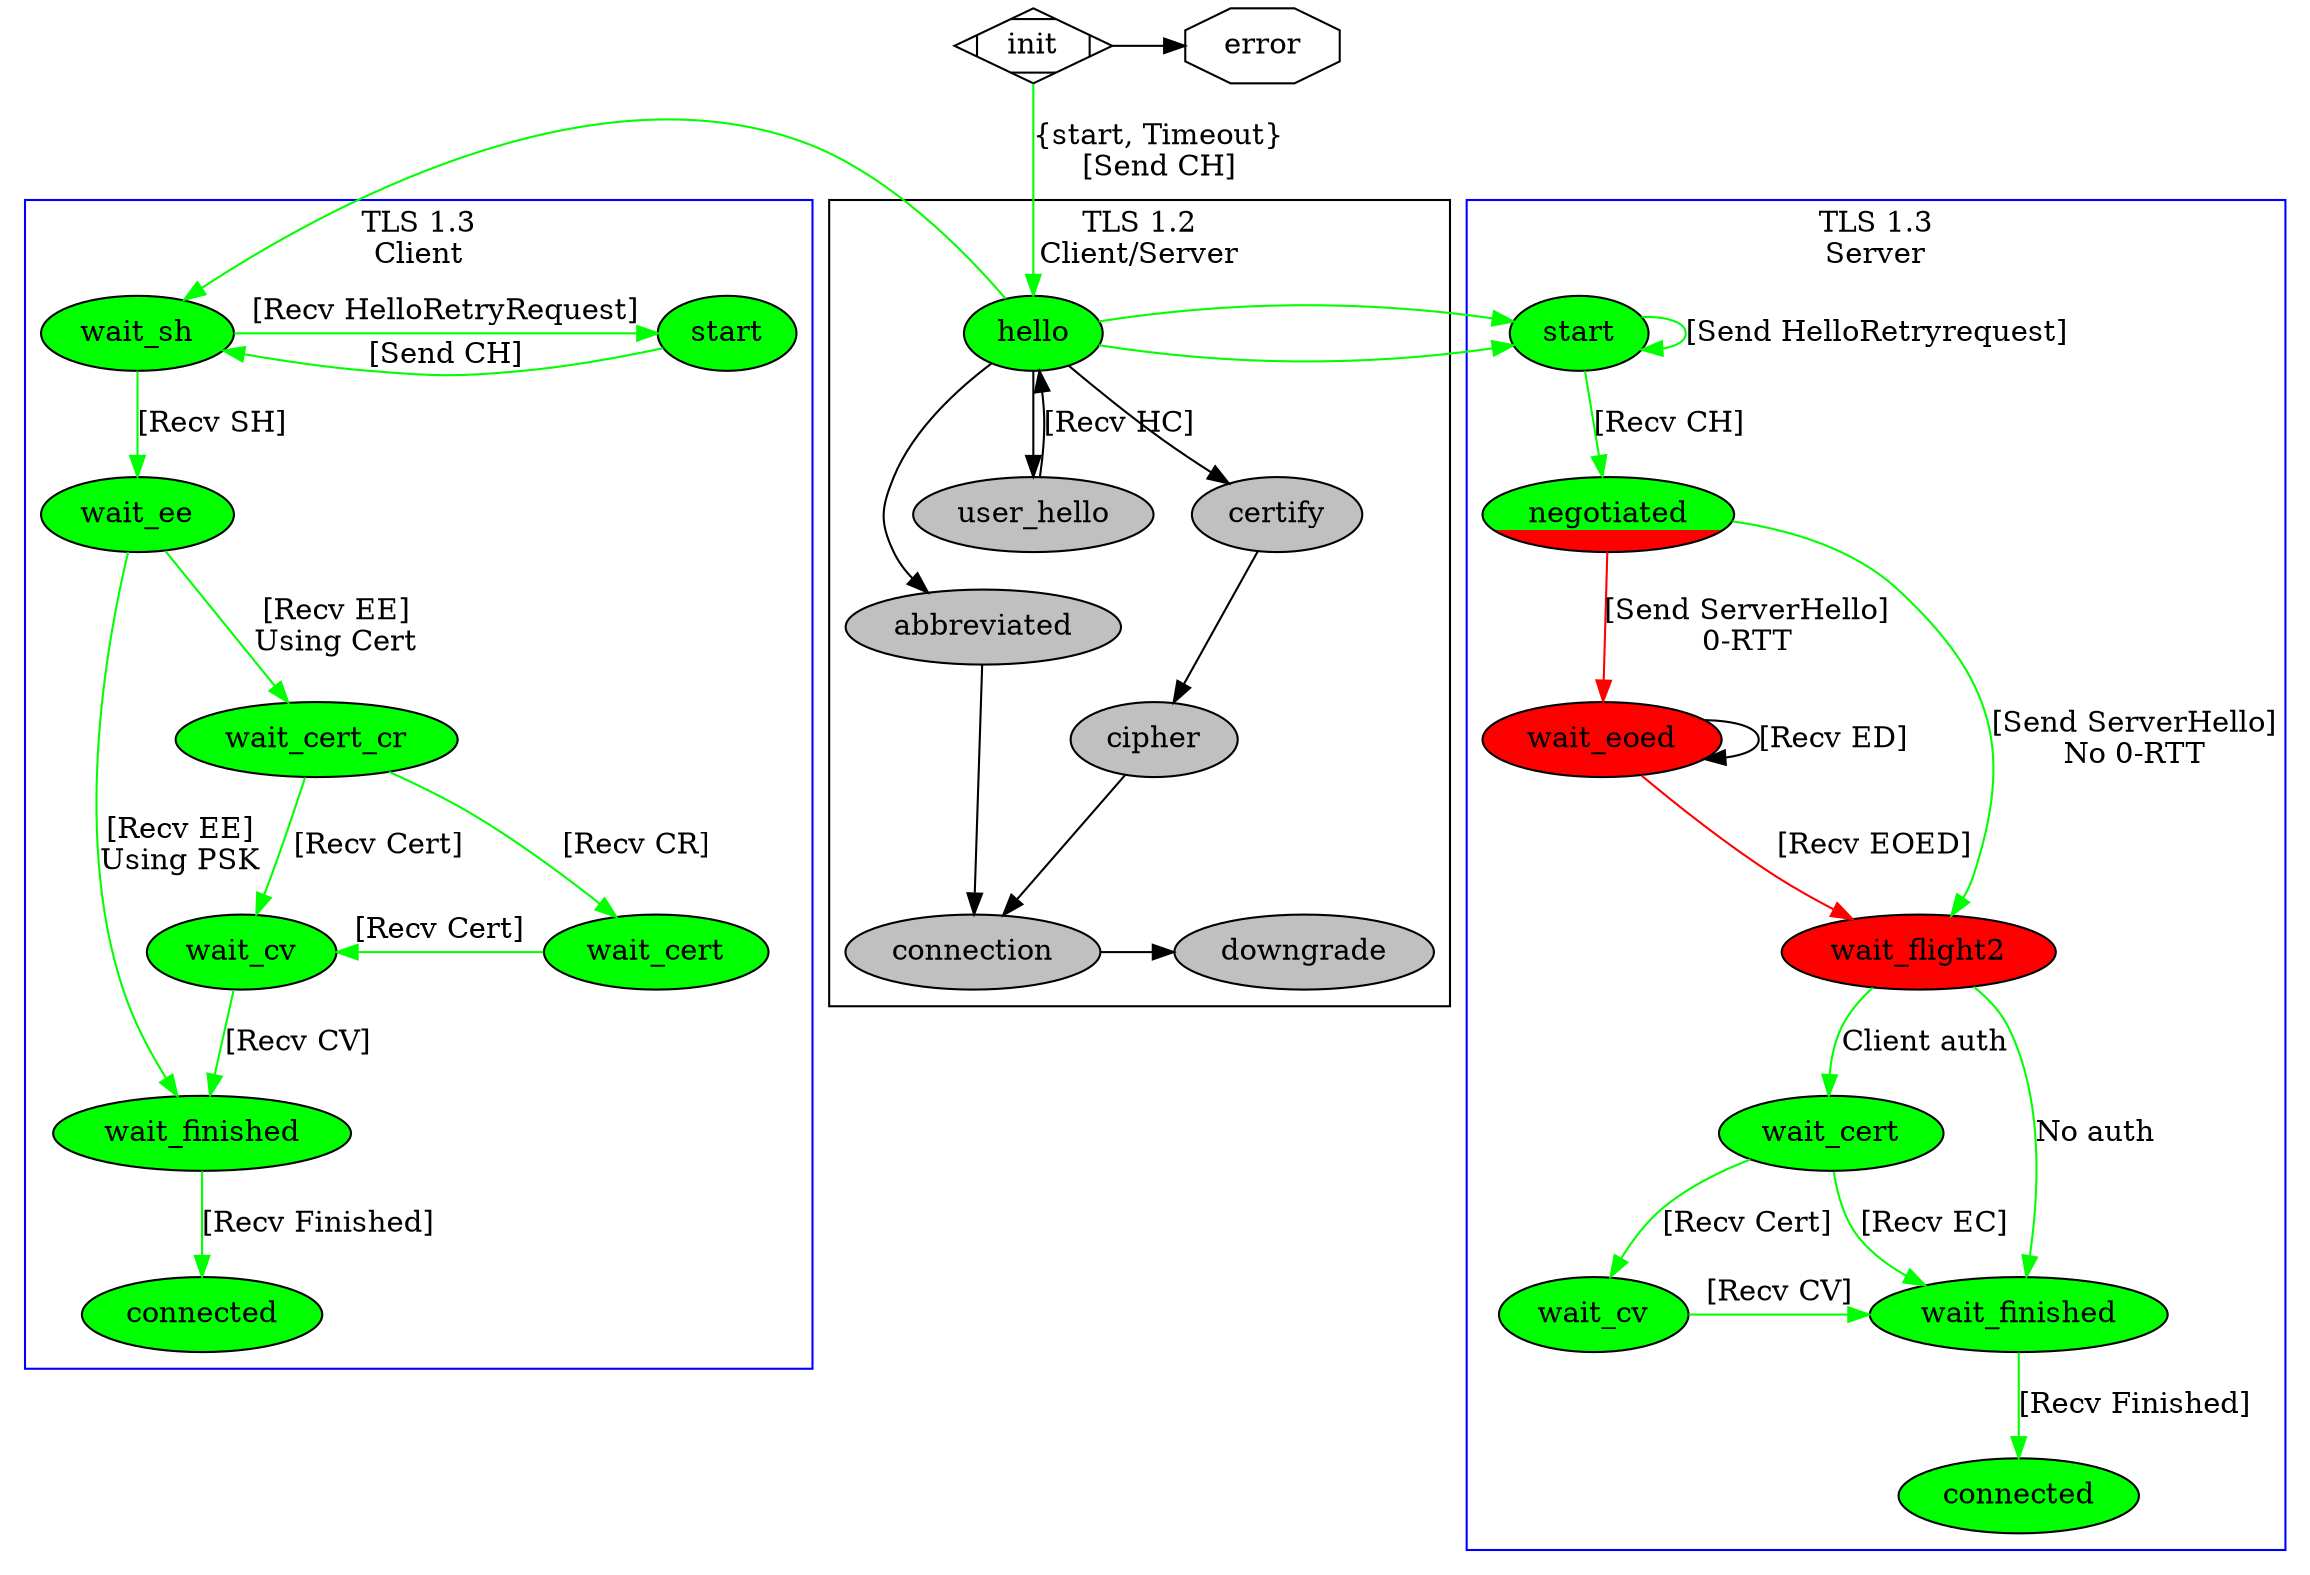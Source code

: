 digraph TLS {

        init [shape=Mdiamond];
	error [shape=octagon];

	init -> error [constraint=false];

	subgraph cluster1 {
		node [style=filled];

		// TLS 1.3
		tls13_client_start -> tls13_client_wait_sh
		[label="[Send CH]",constraint=false,rankdir="RL",color=green];

		tls13_client_wait_sh -> tls13_client_wait_ee
		[label="[Recv SH]",color=green];
		tls13_client_wait_sh -> tls13_client_start
		[label="[Recv HelloRetryRequest]",constraint=false,rankdir="LR",color=green];

		tls13_client_wait_ee -> tls13_client_wait_finished
		[label="[Recv EE]\nUsing PSK",color=green];
		tls13_client_wait_ee -> tls13_client_wait_cert_cr
		[label="[Recv EE]\nUsing Cert",color=green];
		tls13_client_wait_cert_cr -> tls13_client_wait_cv
		[label="[Recv Cert]",color=green];
		tls13_client_wait_cert_cr -> tls13_client_wait_cert
		[label="[Recv CR]",color=green];
		tls13_client_wait_cert -> tls13_client_wait_cv
		[label="[Recv Cert]",constraint=false,color=green];
		tls13_client_wait_cv -> tls13_client_wait_finished
		[label="[Recv CV]",color=green];
		tls13_client_wait_finished -> tls13_client_connected
		[label="[Recv Finished]",color=green];

		tls13_client_start [label="start",fillcolor=green];
		tls13_client_wait_sh [label="wait_sh",color=black,fillcolor=green];
		tls13_client_wait_ee [label="wait_ee",color=black,fillcolor=green];
		tls13_client_wait_finished [label="wait_finished",color=black,fillcolor=green];
		tls13_client_wait_cert_cr [label="wait_cert_cr",color=black,fillcolor=green];
		tls13_client_wait_cv [label="wait_cv",color=black,fillcolor=green];
		tls13_client_wait_cert [label="wait_cert",fillcolor=green];
		tls13_client_connected [label="connected",color=black,fillcolor=green];

		label="TLS 1.3\nClient"
		color=blue;

		// { rank = same; tls12_hello; tls13_client_start;}

}

	subgraph cluster0 {
		node [style=filled,color=black,fillcolor=grey];
		color=lightgrey;
		// hello [style=filled,color=black,fillcolor=green];

		// {rank=same; tls12_hello; tls13_client_start; }
		tls12_hello -> tls13_client_wait_sh
		[constraint=false,color=green,rank=same];

		tls12_hello -> tls12_abbreviated;
		tls12_hello -> tls12_user_hello;
		tls12_hello -> tls12_certify;



		tls12_user_hello -> tls12_hello [label="[Recv HC]",constraint=false];

		tls12_abbreviated -> tls12_connection;


		tls12_certify -> tls12_cipher;
		tls12_cipher -> tls12_connection;

		tls12_connection -> tls12_downgrade;

		tls12_hello [label="hello",style=filled,color=black,fillcolor=green];
		tls12_user_hello [label="user_hello"];
		tls12_abbreviated [label="abbreviated"];
		tls12_certify [label="certify"];
		tls12_cipher [label="cipher"];
		tls12_connection [label="connection"];
		tls12_downgrade [label="downgrade"];

		label="TLS 1.2\nClient/Server";
		color=black;

		{rank=same; tls12_downgrade; tls12_connection; }



	}



	subgraph cluster2 {
		node [style=filled,color=black,fillcolor=grey];

		// tls12_hello -> tls13_server_start [label="[Recv CH]",constraint=false];

		// { rank = same; tls12_hello; tls13_server_start;}
		tls12_hello -> tls13_server_start
		[constraint=false,color=green,rank=same];

		tls13_server_start -> tls13_server_negotiated
		[label="[Recv CH]",color=green];
		tls13_server_start -> tls13_server_start
		[label="[Send HelloRetryrequest]",constraint=false,color=green];

		// tls13_server_recvd_ch -> tls13_server_negotiated [label="Select params"];

		tls13_server_negotiated -> tls13_server_wait_eoed
		[label="[Send ServerHello]\n0-RTT",color=red];
		tls13_server_negotiated -> tls13_server_wait_flight2
		[label="[Send ServerHello]\nNo 0-RTT",color=green];

		tls13_server_wait_eoed -> tls13_server_wait_eoed [label="[Recv ED]"];
		tls13_server_wait_eoed -> tls13_server_wait_flight2 [label="[Recv EOED]",color=red];

		tls13_server_wait_flight2 -> tls13_server_wait_cert
		[label="Client auth",color=green];
		tls13_server_wait_flight2 -> tls13_server_wait_finished
		[label="No auth",color=green];

		tls13_server_wait_cert -> tls13_server_wait_cv [label="[Recv Cert]",color=green];
		tls13_server_wait_cert -> tls13_server_wait_finished
		[label="[Recv EC]",color=green];
		tls13_server_wait_cv -> tls13_server_wait_finished
		[label="[Recv CV]",constraint=false,color=green];

		tls13_server_wait_finished -> tls13_server_connected
		[label="[Recv Finished]",color=green];

		tls13_server_start
		[label="start",fillcolor="green"];
		// tls13_server_recvd_ch [label="recvd_ch"];
		tls13_server_negotiated
		[label="negotiated",fillcolor="green;0.7:red",gradientangle=270];
		tls13_server_wait_eoed [label="wait_eoed",fillcolor=red];
		tls13_server_wait_flight2 [label="wait_flight2",fillcolor="red",
					   gradientangle=270];
		tls13_server_wait_cert [label="wait_cert",fillcolor=green];
		tls13_server_wait_cv [label="wait_cv",fillcolor=green];
		tls13_server_wait_finished [label="wait_finished",fillcolor=green];
		tls13_server_connected [label="connected",fillcolor=green];

		label="TLS 1.3\nServer"
		color=blue;



        }
        init -> tls12_hello [label="{start, Timeout}\n[Send CH]",color=green];

	// Workaround to keep node ordering
	init -> tls13_client_wait_sh [label="[Send CH]",style=invis];
	init -> tls13_server_start [label="[Send CH]",style=invis];

}
